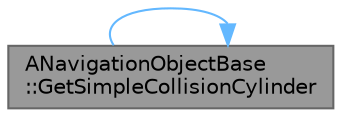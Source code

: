 digraph "ANavigationObjectBase::GetSimpleCollisionCylinder"
{
 // INTERACTIVE_SVG=YES
 // LATEX_PDF_SIZE
  bgcolor="transparent";
  edge [fontname=Helvetica,fontsize=10,labelfontname=Helvetica,labelfontsize=10];
  node [fontname=Helvetica,fontsize=10,shape=box,height=0.2,width=0.4];
  rankdir="LR";
  Node1 [id="Node000001",label="ANavigationObjectBase\l::GetSimpleCollisionCylinder",height=0.2,width=0.4,color="gray40", fillcolor="grey60", style="filled", fontcolor="black",tooltip="True if this nav point was spawned to be a PIE player start."];
  Node1 -> Node1 [id="edge1_Node000001_Node000001",color="steelblue1",style="solid",tooltip=" "];
}
